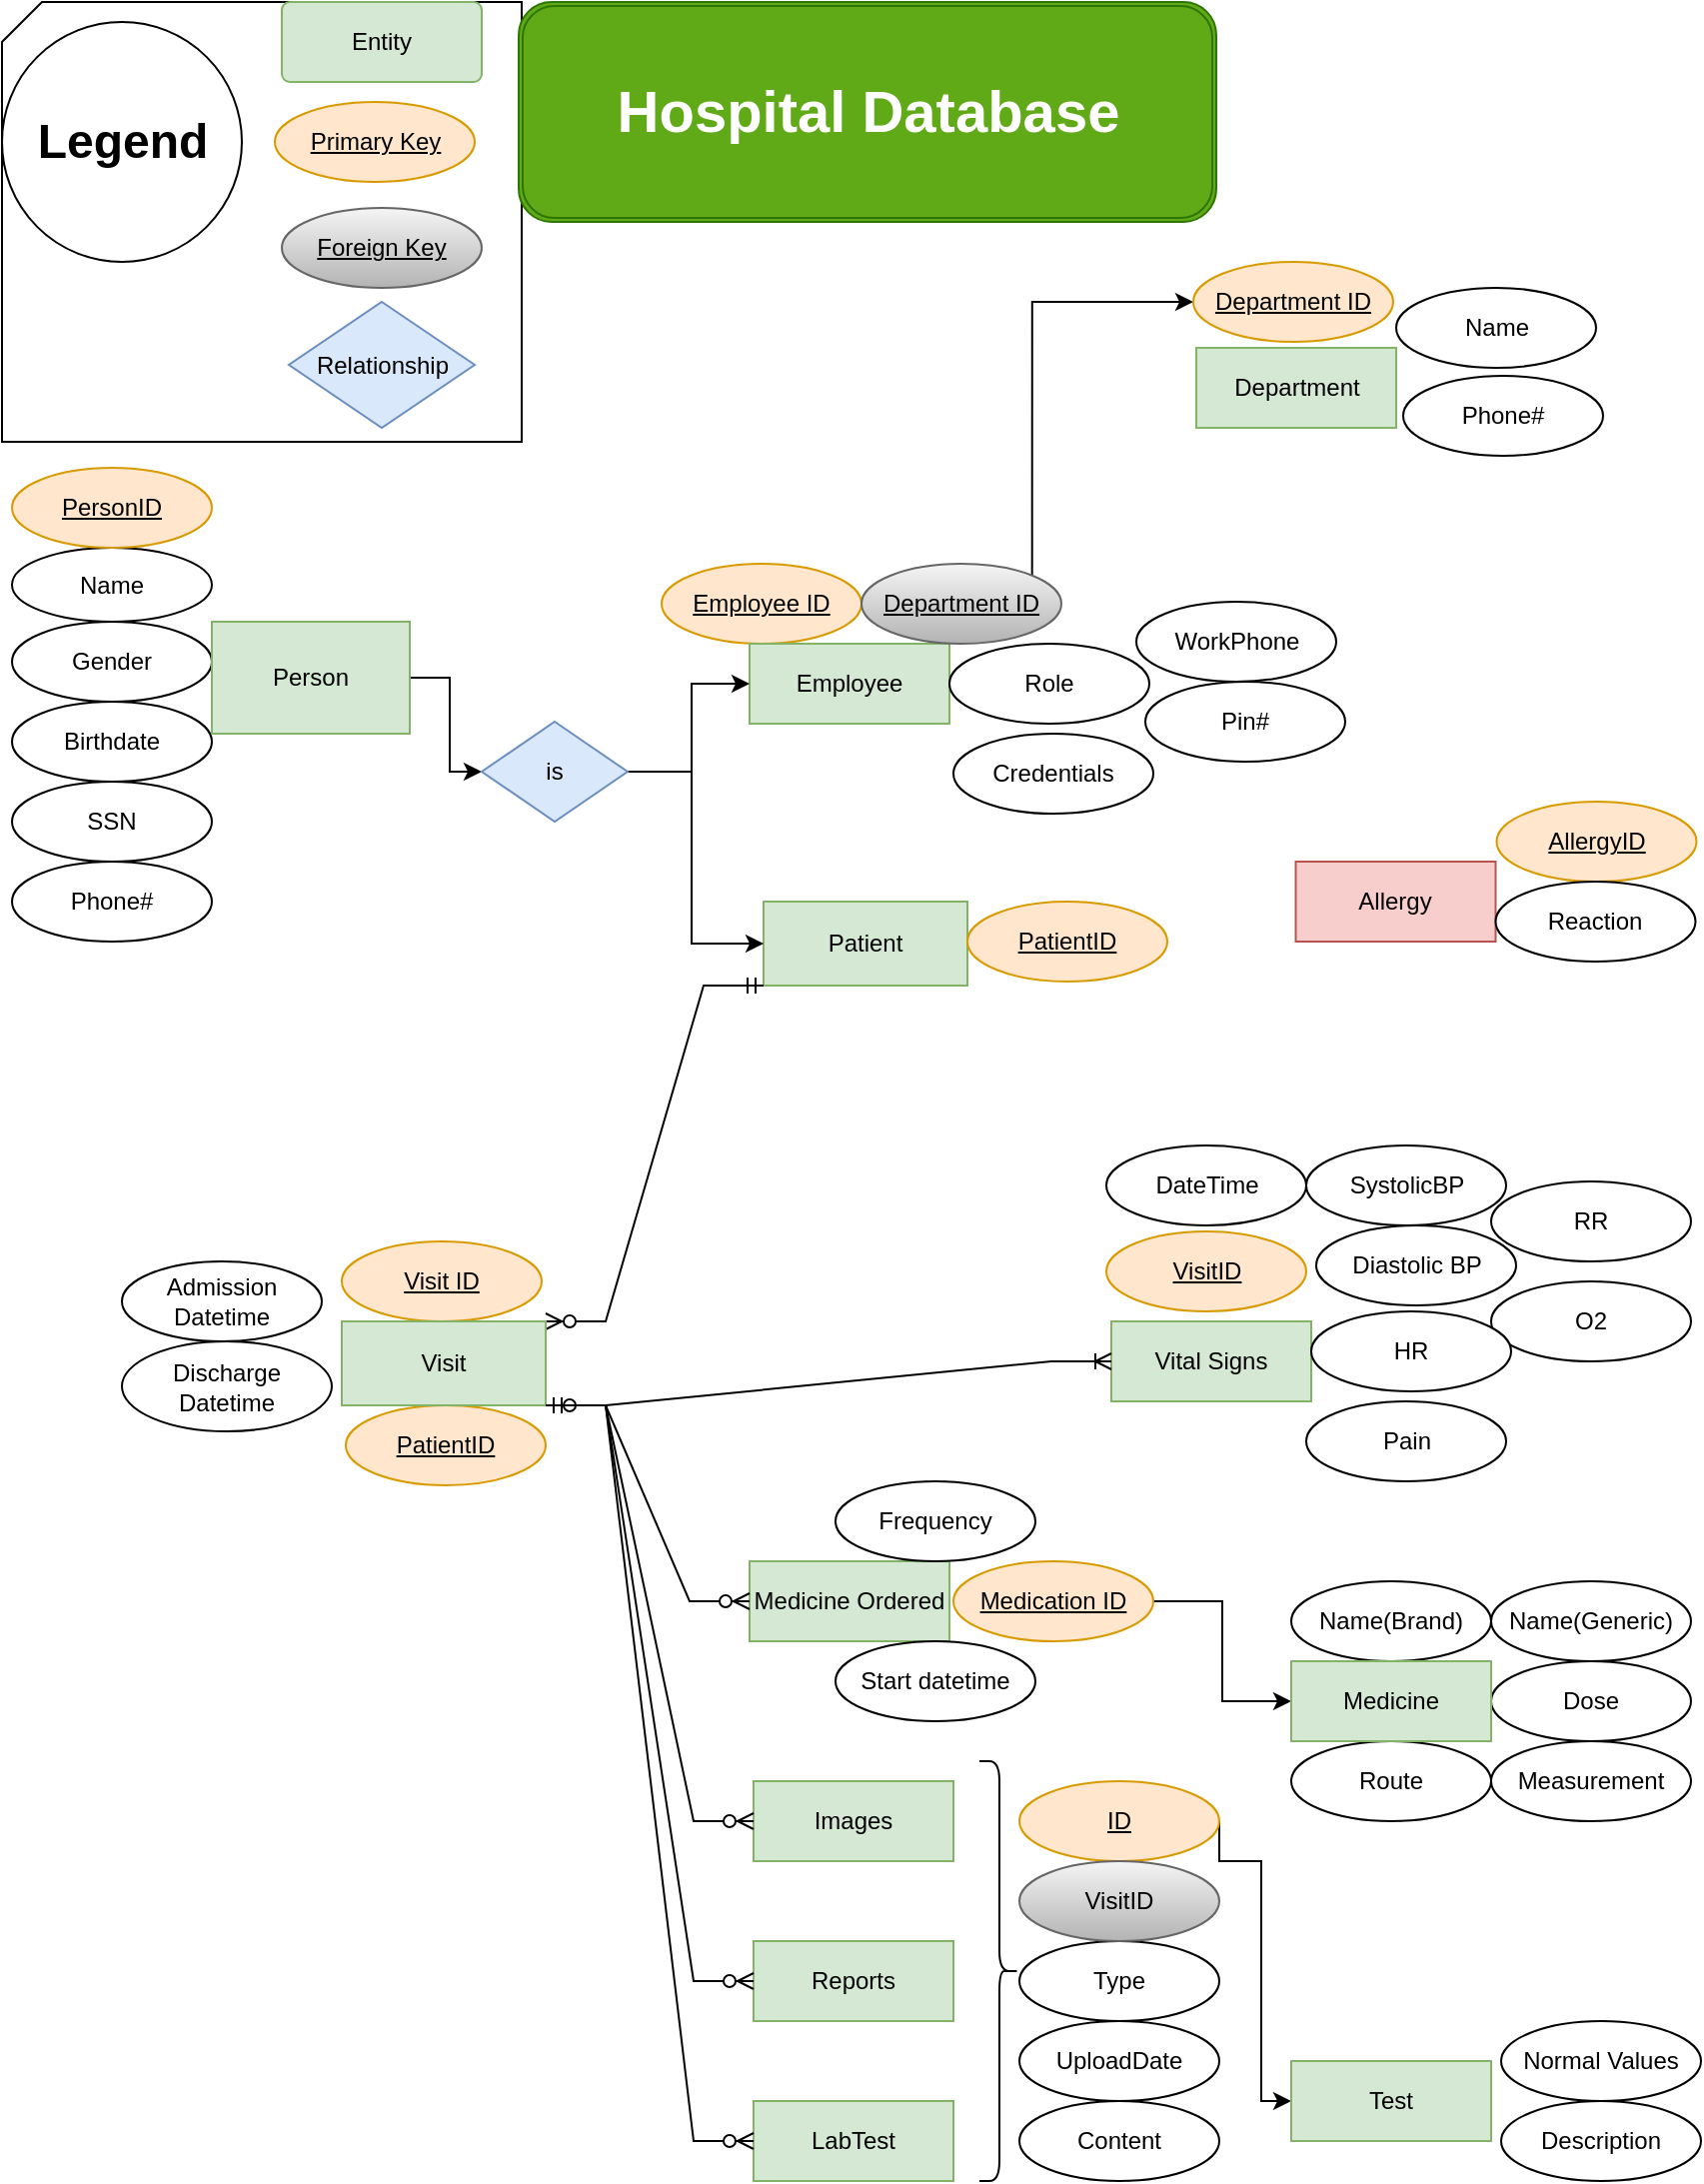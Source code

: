 <mxfile version="24.1.0" type="device">
  <diagram name="Page-1" id="3mf1oYNqNrLiSjZq4NOY">
    <mxGraphModel dx="2478" dy="967" grid="1" gridSize="10" guides="1" tooltips="1" connect="1" arrows="1" fold="1" page="1" pageScale="1" pageWidth="850" pageHeight="1100" math="0" shadow="0">
      <root>
        <mxCell id="0" />
        <mxCell id="1" parent="0" />
        <mxCell id="_B4ZgTSannWzdzuuo0Sc-11" value="" style="verticalLabelPosition=bottom;verticalAlign=top;html=1;shape=card;whiteSpace=wrap;size=20;arcSize=12;" parent="1" vertex="1">
          <mxGeometry x="-850" width="260" height="220" as="geometry" />
        </mxCell>
        <mxCell id="lXu_9EbqTNmBkq21Yog8-1" value="Patient" style="whiteSpace=wrap;html=1;align=center;fillColor=#d5e8d4;strokeColor=#82b366;" parent="1" vertex="1">
          <mxGeometry x="-469" y="450" width="102" height="42" as="geometry" />
        </mxCell>
        <mxCell id="lXu_9EbqTNmBkq21Yog8-2" value="PatientID" style="ellipse;whiteSpace=wrap;html=1;align=center;fontStyle=4;fillColor=#ffe6cc;strokeColor=#d79b00;" parent="1" vertex="1">
          <mxGeometry x="-367" y="450" width="100" height="40" as="geometry" />
        </mxCell>
        <mxCell id="lXu_9EbqTNmBkq21Yog8-4" value="" style="edgeStyle=entityRelationEdgeStyle;fontSize=12;html=1;endArrow=ERzeroToMany;startArrow=ERmandOne;rounded=0;entryX=1;entryY=0;entryDx=0;entryDy=0;exitX=0;exitY=1;exitDx=0;exitDy=0;" parent="1" source="lXu_9EbqTNmBkq21Yog8-1" target="_B4ZgTSannWzdzuuo0Sc-51" edge="1">
          <mxGeometry width="100" height="100" relative="1" as="geometry">
            <mxPoint x="-374" y="480" as="sourcePoint" />
            <mxPoint x="-585" y="669" as="targetPoint" />
          </mxGeometry>
        </mxCell>
        <mxCell id="lXu_9EbqTNmBkq21Yog8-6" value="Medicine Ordered" style="whiteSpace=wrap;html=1;align=center;fillColor=#d5e8d4;strokeColor=#82b366;" parent="1" vertex="1">
          <mxGeometry x="-476" y="780" width="100" height="40" as="geometry" />
        </mxCell>
        <mxCell id="lXu_9EbqTNmBkq21Yog8-7" value="Employee ID" style="ellipse;whiteSpace=wrap;html=1;align=center;fontStyle=4;fillColor=#ffe6cc;strokeColor=#d79b00;" parent="1" vertex="1">
          <mxGeometry x="-520" y="281" width="100" height="40" as="geometry" />
        </mxCell>
        <mxCell id="lXu_9EbqTNmBkq21Yog8-9" value="Department" style="whiteSpace=wrap;html=1;align=center;fillColor=#d5e8d4;strokeColor=#82b366;" parent="1" vertex="1">
          <mxGeometry x="-252.5" y="173" width="100" height="40" as="geometry" />
        </mxCell>
        <mxCell id="lXu_9EbqTNmBkq21Yog8-10" value="Vital Signs" style="whiteSpace=wrap;html=1;align=center;fillColor=#d5e8d4;strokeColor=#82b366;" parent="1" vertex="1">
          <mxGeometry x="-295" y="660" width="100" height="40" as="geometry" />
        </mxCell>
        <mxCell id="lXu_9EbqTNmBkq21Yog8-11" value="O2" style="ellipse;whiteSpace=wrap;html=1;align=center;" parent="1" vertex="1">
          <mxGeometry x="-105" y="640" width="100" height="40" as="geometry" />
        </mxCell>
        <mxCell id="lXu_9EbqTNmBkq21Yog8-12" value="Pain" style="ellipse;whiteSpace=wrap;html=1;align=center;" parent="1" vertex="1">
          <mxGeometry x="-197.5" y="700" width="100" height="40" as="geometry" />
        </mxCell>
        <mxCell id="lXu_9EbqTNmBkq21Yog8-13" value="RR" style="ellipse;whiteSpace=wrap;html=1;align=center;" parent="1" vertex="1">
          <mxGeometry x="-105" y="590" width="100" height="40" as="geometry" />
        </mxCell>
        <mxCell id="lXu_9EbqTNmBkq21Yog8-14" value="HR" style="ellipse;whiteSpace=wrap;html=1;align=center;" parent="1" vertex="1">
          <mxGeometry x="-195" y="655" width="100" height="40" as="geometry" />
        </mxCell>
        <mxCell id="lXu_9EbqTNmBkq21Yog8-15" value="Diastolic BP" style="ellipse;whiteSpace=wrap;html=1;align=center;" parent="1" vertex="1">
          <mxGeometry x="-192.5" y="612" width="100" height="40" as="geometry" />
        </mxCell>
        <mxCell id="lXu_9EbqTNmBkq21Yog8-16" value="SystolicBP" style="ellipse;whiteSpace=wrap;html=1;align=center;" parent="1" vertex="1">
          <mxGeometry x="-197.5" y="572" width="100" height="40" as="geometry" />
        </mxCell>
        <mxCell id="lXu_9EbqTNmBkq21Yog8-17" style="edgeStyle=orthogonalEdgeStyle;rounded=0;orthogonalLoop=1;jettySize=auto;html=1;exitX=1;exitY=0.5;exitDx=0;exitDy=0;entryX=0;entryY=0.5;entryDx=0;entryDy=0;" parent="1" source="lXu_9EbqTNmBkq21Yog8-18" target="_B4ZgTSannWzdzuuo0Sc-54" edge="1">
          <mxGeometry relative="1" as="geometry">
            <mxPoint x="-240" y="800" as="targetPoint" />
          </mxGeometry>
        </mxCell>
        <mxCell id="lXu_9EbqTNmBkq21Yog8-18" value="Medication ID" style="ellipse;whiteSpace=wrap;html=1;align=center;fontStyle=4;fillColor=#ffe6cc;strokeColor=#d79b00;" parent="1" vertex="1">
          <mxGeometry x="-374" y="780" width="100" height="40" as="geometry" />
        </mxCell>
        <mxCell id="lXu_9EbqTNmBkq21Yog8-19" value="Employee" style="whiteSpace=wrap;html=1;align=center;fillColor=#d5e8d4;strokeColor=#82b366;" parent="1" vertex="1">
          <mxGeometry x="-476" y="321" width="100" height="40" as="geometry" />
        </mxCell>
        <mxCell id="lXu_9EbqTNmBkq21Yog8-20" value="Name" style="ellipse;whiteSpace=wrap;html=1;align=center;" parent="1" vertex="1">
          <mxGeometry x="-845" y="273" width="100" height="37" as="geometry" />
        </mxCell>
        <mxCell id="lXu_9EbqTNmBkq21Yog8-21" value="Credentials" style="ellipse;whiteSpace=wrap;html=1;align=center;" parent="1" vertex="1">
          <mxGeometry x="-374" y="366" width="100" height="40" as="geometry" />
        </mxCell>
        <mxCell id="lXu_9EbqTNmBkq21Yog8-22" value="Pin#" style="ellipse;whiteSpace=wrap;html=1;align=center;" parent="1" vertex="1">
          <mxGeometry x="-278" y="340" width="100" height="40" as="geometry" />
        </mxCell>
        <mxCell id="lXu_9EbqTNmBkq21Yog8-23" value="Gender" style="ellipse;whiteSpace=wrap;html=1;align=center;" parent="1" vertex="1">
          <mxGeometry x="-845" y="310" width="100" height="40" as="geometry" />
        </mxCell>
        <mxCell id="lXu_9EbqTNmBkq21Yog8-24" value="Allergy" style="whiteSpace=wrap;html=1;align=center;fillColor=#f8cecc;strokeColor=#b85450;" parent="1" vertex="1">
          <mxGeometry x="-202.75" y="430" width="100" height="40" as="geometry" />
        </mxCell>
        <mxCell id="lXu_9EbqTNmBkq21Yog8-25" value="AllergyID" style="ellipse;whiteSpace=wrap;html=1;align=center;fontStyle=4;fillColor=#ffe6cc;strokeColor=#d79b00;" parent="1" vertex="1">
          <mxGeometry x="-102.25" y="400" width="100" height="40" as="geometry" />
        </mxCell>
        <mxCell id="lXu_9EbqTNmBkq21Yog8-26" value="Reaction" style="ellipse;whiteSpace=wrap;html=1;align=center;" parent="1" vertex="1">
          <mxGeometry x="-102.75" y="440" width="100" height="40" as="geometry" />
        </mxCell>
        <mxCell id="lXu_9EbqTNmBkq21Yog8-27" value="Birthdate" style="ellipse;whiteSpace=wrap;html=1;align=center;" parent="1" vertex="1">
          <mxGeometry x="-845" y="350" width="100" height="40" as="geometry" />
        </mxCell>
        <mxCell id="lXu_9EbqTNmBkq21Yog8-28" value="SSN" style="ellipse;whiteSpace=wrap;html=1;align=center;" parent="1" vertex="1">
          <mxGeometry x="-845" y="390" width="100" height="40" as="geometry" />
        </mxCell>
        <mxCell id="lXu_9EbqTNmBkq21Yog8-31" value="Frequency" style="ellipse;whiteSpace=wrap;html=1;align=center;" parent="1" vertex="1">
          <mxGeometry x="-433" y="740" width="100" height="40" as="geometry" />
        </mxCell>
        <mxCell id="lXu_9EbqTNmBkq21Yog8-32" value="Phone#" style="ellipse;whiteSpace=wrap;html=1;align=center;" parent="1" vertex="1">
          <mxGeometry x="-149" y="187" width="100" height="40" as="geometry" />
        </mxCell>
        <mxCell id="lXu_9EbqTNmBkq21Yog8-33" value="Name" style="ellipse;whiteSpace=wrap;html=1;align=center;" parent="1" vertex="1">
          <mxGeometry x="-152.5" y="143" width="100" height="40" as="geometry" />
        </mxCell>
        <mxCell id="lXu_9EbqTNmBkq21Yog8-34" value="Name(Brand)" style="ellipse;whiteSpace=wrap;html=1;align=center;" parent="1" vertex="1">
          <mxGeometry x="-205" y="790" width="100" height="40" as="geometry" />
        </mxCell>
        <mxCell id="lXu_9EbqTNmBkq21Yog8-35" value="Route" style="ellipse;whiteSpace=wrap;html=1;align=center;" parent="1" vertex="1">
          <mxGeometry x="-205" y="870" width="100" height="40" as="geometry" />
        </mxCell>
        <mxCell id="lXu_9EbqTNmBkq21Yog8-36" value="Dose" style="ellipse;whiteSpace=wrap;html=1;align=center;" parent="1" vertex="1">
          <mxGeometry x="-105" y="830" width="100" height="40" as="geometry" />
        </mxCell>
        <mxCell id="lXu_9EbqTNmBkq21Yog8-37" value="Name(Generic)" style="ellipse;whiteSpace=wrap;html=1;align=center;" parent="1" vertex="1">
          <mxGeometry x="-105" y="790" width="100" height="40" as="geometry" />
        </mxCell>
        <mxCell id="lXu_9EbqTNmBkq21Yog8-38" value="Role" style="ellipse;whiteSpace=wrap;html=1;align=center;" parent="1" vertex="1">
          <mxGeometry x="-376" y="321" width="100" height="40" as="geometry" />
        </mxCell>
        <mxCell id="lXu_9EbqTNmBkq21Yog8-41" value="Description" style="ellipse;whiteSpace=wrap;html=1;align=center;" parent="1" vertex="1">
          <mxGeometry x="-100" y="1050" width="100" height="40" as="geometry" />
        </mxCell>
        <mxCell id="lXu_9EbqTNmBkq21Yog8-43" value="Normal Values" style="ellipse;whiteSpace=wrap;html=1;align=center;" parent="1" vertex="1">
          <mxGeometry x="-100" y="1010" width="100" height="40" as="geometry" />
        </mxCell>
        <mxCell id="_B4ZgTSannWzdzuuo0Sc-19" style="edgeStyle=orthogonalEdgeStyle;rounded=0;orthogonalLoop=1;jettySize=auto;html=1;exitX=1;exitY=0;exitDx=0;exitDy=0;entryX=0;entryY=0.5;entryDx=0;entryDy=0;" parent="1" source="lXu_9EbqTNmBkq21Yog8-44" target="lXu_9EbqTNmBkq21Yog8-52" edge="1">
          <mxGeometry relative="1" as="geometry">
            <Array as="points">
              <mxPoint x="-335" y="150" />
            </Array>
          </mxGeometry>
        </mxCell>
        <mxCell id="lXu_9EbqTNmBkq21Yog8-44" value="Department ID" style="ellipse;whiteSpace=wrap;html=1;align=center;fontStyle=4;fillColor=#f5f5f5;strokeColor=#666666;gradientColor=#b3b3b3;" parent="1" vertex="1">
          <mxGeometry x="-420" y="281" width="100" height="40" as="geometry" />
        </mxCell>
        <mxCell id="lXu_9EbqTNmBkq21Yog8-66" style="edgeStyle=orthogonalEdgeStyle;rounded=0;orthogonalLoop=1;jettySize=auto;html=1;exitX=1;exitY=0.5;exitDx=0;exitDy=0;entryX=0;entryY=0.5;entryDx=0;entryDy=0;" parent="1" source="lXu_9EbqTNmBkq21Yog8-46" target="lXu_9EbqTNmBkq21Yog8-48" edge="1">
          <mxGeometry relative="1" as="geometry" />
        </mxCell>
        <mxCell id="lXu_9EbqTNmBkq21Yog8-46" value="Person" style="whiteSpace=wrap;html=1;align=center;fillColor=#d5e8d4;strokeColor=#82b366;" parent="1" vertex="1">
          <mxGeometry x="-745" y="310" width="99" height="56" as="geometry" />
        </mxCell>
        <mxCell id="lXu_9EbqTNmBkq21Yog8-68" style="edgeStyle=orthogonalEdgeStyle;rounded=0;orthogonalLoop=1;jettySize=auto;html=1;entryX=0;entryY=0.5;entryDx=0;entryDy=0;" parent="1" source="lXu_9EbqTNmBkq21Yog8-48" target="lXu_9EbqTNmBkq21Yog8-19" edge="1">
          <mxGeometry relative="1" as="geometry">
            <Array as="points">
              <mxPoint x="-505" y="385" />
              <mxPoint x="-505" y="341" />
            </Array>
          </mxGeometry>
        </mxCell>
        <mxCell id="lXu_9EbqTNmBkq21Yog8-69" style="edgeStyle=orthogonalEdgeStyle;rounded=0;orthogonalLoop=1;jettySize=auto;html=1;entryX=0;entryY=0.5;entryDx=0;entryDy=0;" parent="1" source="lXu_9EbqTNmBkq21Yog8-48" target="lXu_9EbqTNmBkq21Yog8-1" edge="1">
          <mxGeometry relative="1" as="geometry">
            <mxPoint x="-505" y="550" as="targetPoint" />
            <Array as="points">
              <mxPoint x="-505" y="385" />
              <mxPoint x="-505" y="471" />
            </Array>
          </mxGeometry>
        </mxCell>
        <mxCell id="lXu_9EbqTNmBkq21Yog8-48" value="is" style="shape=rhombus;perimeter=rhombusPerimeter;whiteSpace=wrap;html=1;align=center;fillColor=#dae8fc;strokeColor=#6c8ebf;" parent="1" vertex="1">
          <mxGeometry x="-610" y="360" width="73" height="50" as="geometry" />
        </mxCell>
        <mxCell id="lXu_9EbqTNmBkq21Yog8-51" value="LabTest" style="whiteSpace=wrap;html=1;align=center;fillColor=#d5e8d4;strokeColor=#82b366;" parent="1" vertex="1">
          <mxGeometry x="-474" y="1050" width="100" height="40" as="geometry" />
        </mxCell>
        <mxCell id="lXu_9EbqTNmBkq21Yog8-52" value="Department ID" style="ellipse;whiteSpace=wrap;html=1;align=center;fontStyle=4;fillColor=#ffe6cc;strokeColor=#d79b00;" parent="1" vertex="1">
          <mxGeometry x="-254" y="130" width="100" height="40" as="geometry" />
        </mxCell>
        <mxCell id="lXu_9EbqTNmBkq21Yog8-53" value="Admission Datetime" style="ellipse;whiteSpace=wrap;html=1;align=center;" parent="1" vertex="1">
          <mxGeometry x="-790" y="630" width="100" height="40" as="geometry" />
        </mxCell>
        <mxCell id="lXu_9EbqTNmBkq21Yog8-54" value="Discharge Datetime" style="ellipse;whiteSpace=wrap;html=1;align=center;" parent="1" vertex="1">
          <mxGeometry x="-790" y="670" width="105" height="45" as="geometry" />
        </mxCell>
        <mxCell id="lXu_9EbqTNmBkq21Yog8-55" value="Visit ID" style="ellipse;whiteSpace=wrap;html=1;align=center;fontStyle=4;fillColor=#ffe6cc;strokeColor=#d79b00;" parent="1" vertex="1">
          <mxGeometry x="-680" y="620" width="100" height="40" as="geometry" />
        </mxCell>
        <mxCell id="lXu_9EbqTNmBkq21Yog8-56" value="" style="edgeStyle=entityRelationEdgeStyle;fontSize=12;html=1;endArrow=ERoneToMany;startArrow=ERzeroToOne;rounded=0;exitX=1;exitY=1;exitDx=0;exitDy=0;entryX=0;entryY=0.5;entryDx=0;entryDy=0;" parent="1" source="_B4ZgTSannWzdzuuo0Sc-51" target="lXu_9EbqTNmBkq21Yog8-10" edge="1">
          <mxGeometry width="100" height="100" relative="1" as="geometry">
            <mxPoint x="-655" y="720" as="sourcePoint" />
            <mxPoint x="-371" y="1259" as="targetPoint" />
          </mxGeometry>
        </mxCell>
        <mxCell id="lXu_9EbqTNmBkq21Yog8-57" value="" style="edgeStyle=entityRelationEdgeStyle;fontSize=12;html=1;endArrow=ERzeroToMany;startArrow=ERmandOne;rounded=0;exitX=1;exitY=1;exitDx=0;exitDy=0;entryX=0;entryY=0.5;entryDx=0;entryDy=0;" parent="1" source="_B4ZgTSannWzdzuuo0Sc-51" target="lXu_9EbqTNmBkq21Yog8-6" edge="1">
          <mxGeometry width="100" height="100" relative="1" as="geometry">
            <mxPoint x="-655" y="720" as="sourcePoint" />
            <mxPoint x="-371" y="1259" as="targetPoint" />
            <Array as="points">
              <mxPoint x="-647" y="1310" />
            </Array>
          </mxGeometry>
        </mxCell>
        <mxCell id="lXu_9EbqTNmBkq21Yog8-59" value="Images" style="whiteSpace=wrap;html=1;align=center;fillColor=#d5e8d4;strokeColor=#82b366;" parent="1" vertex="1">
          <mxGeometry x="-474" y="890" width="100" height="40" as="geometry" />
        </mxCell>
        <mxCell id="lXu_9EbqTNmBkq21Yog8-60" value="Reports" style="whiteSpace=wrap;html=1;align=center;fillColor=#d5e8d4;strokeColor=#82b366;" parent="1" vertex="1">
          <mxGeometry x="-474" y="970" width="100" height="40" as="geometry" />
        </mxCell>
        <mxCell id="lXu_9EbqTNmBkq21Yog8-72" value="DateTime" style="ellipse;whiteSpace=wrap;html=1;align=center;" parent="1" vertex="1">
          <mxGeometry x="-297.5" y="572" width="100" height="40" as="geometry" />
        </mxCell>
        <mxCell id="DaxGYN8J9b3B02h8rSqA-1" value="Phone#" style="ellipse;whiteSpace=wrap;html=1;align=center;" parent="1" vertex="1">
          <mxGeometry x="-845" y="430" width="100" height="40" as="geometry" />
        </mxCell>
        <mxCell id="_B4ZgTSannWzdzuuo0Sc-4" value="VisitID" style="ellipse;whiteSpace=wrap;html=1;align=center;fontStyle=4;fillColor=#ffe6cc;strokeColor=#d79b00;" parent="1" vertex="1">
          <mxGeometry x="-297.5" y="615" width="100" height="40" as="geometry" />
        </mxCell>
        <mxCell id="_B4ZgTSannWzdzuuo0Sc-6" value="Entity" style="rounded=1;arcSize=10;whiteSpace=wrap;html=1;align=center;fillColor=#d5e8d4;strokeColor=#82b366;" parent="1" vertex="1">
          <mxGeometry x="-710" width="100" height="40" as="geometry" />
        </mxCell>
        <mxCell id="_B4ZgTSannWzdzuuo0Sc-8" value="Primary Key" style="ellipse;whiteSpace=wrap;html=1;align=center;fontStyle=4;fillColor=#ffe6cc;strokeColor=#d79b00;" parent="1" vertex="1">
          <mxGeometry x="-713.5" y="50" width="100" height="40" as="geometry" />
        </mxCell>
        <mxCell id="_B4ZgTSannWzdzuuo0Sc-16" value="Relationship" style="shape=rhombus;perimeter=rhombusPerimeter;whiteSpace=wrap;html=1;align=center;fillColor=#dae8fc;strokeColor=#6c8ebf;" parent="1" vertex="1">
          <mxGeometry x="-706.5" y="150" width="93" height="63" as="geometry" />
        </mxCell>
        <mxCell id="_B4ZgTSannWzdzuuo0Sc-9" value="Foreign Key" style="ellipse;whiteSpace=wrap;html=1;align=center;fontStyle=4;fillColor=#f5f5f5;gradientColor=#b3b3b3;strokeColor=#666666;" parent="1" vertex="1">
          <mxGeometry x="-710" y="103" width="100" height="40" as="geometry" />
        </mxCell>
        <mxCell id="_B4ZgTSannWzdzuuo0Sc-12" value="" style="verticalLabelPosition=bottom;verticalAlign=top;html=1;shape=mxgraph.flowchart.on-page_reference;" parent="1" vertex="1">
          <mxGeometry x="-850" y="10" width="120" height="120" as="geometry" />
        </mxCell>
        <mxCell id="_B4ZgTSannWzdzuuo0Sc-13" value="Legend" style="text;strokeColor=none;fillColor=none;html=1;fontSize=24;fontStyle=1;verticalAlign=middle;align=center;" parent="1" vertex="1">
          <mxGeometry x="-840" y="50" width="100" height="40" as="geometry" />
        </mxCell>
        <mxCell id="_B4ZgTSannWzdzuuo0Sc-18" value="&lt;font style=&quot;font-size: 29px;&quot;&gt;&lt;b&gt;Hospital Database&lt;/b&gt;&lt;/font&gt;" style="shape=ext;double=1;rounded=1;whiteSpace=wrap;html=1;fillColor=#60a917;strokeColor=#2D7600;fontColor=#ffffff;" parent="1" vertex="1">
          <mxGeometry x="-591.5" width="349" height="110" as="geometry" />
        </mxCell>
        <mxCell id="_B4ZgTSannWzdzuuo0Sc-21" value="PatientID" style="ellipse;whiteSpace=wrap;html=1;align=center;fontStyle=4;fillColor=#ffe6cc;strokeColor=#d79b00;" parent="1" vertex="1">
          <mxGeometry x="-678" y="702" width="100" height="40" as="geometry" />
        </mxCell>
        <mxCell id="_B4ZgTSannWzdzuuo0Sc-23" value="Start datetime" style="ellipse;whiteSpace=wrap;html=1;align=center;" parent="1" vertex="1">
          <mxGeometry x="-433" y="820" width="100" height="40" as="geometry" />
        </mxCell>
        <mxCell id="_B4ZgTSannWzdzuuo0Sc-26" value="WorkPhone" style="ellipse;whiteSpace=wrap;html=1;align=center;" parent="1" vertex="1">
          <mxGeometry x="-282.5" y="300" width="100" height="40" as="geometry" />
        </mxCell>
        <mxCell id="_B4ZgTSannWzdzuuo0Sc-43" value="" style="shape=curlyBracket;whiteSpace=wrap;html=1;rounded=1;flipH=1;labelPosition=right;verticalLabelPosition=middle;align=left;verticalAlign=middle;" parent="1" vertex="1">
          <mxGeometry x="-361" y="880" width="20" height="210" as="geometry" />
        </mxCell>
        <mxCell id="_B4ZgTSannWzdzuuo0Sc-62" style="edgeStyle=orthogonalEdgeStyle;rounded=0;orthogonalLoop=1;jettySize=auto;html=1;exitX=1;exitY=0.5;exitDx=0;exitDy=0;entryX=0;entryY=0.5;entryDx=0;entryDy=0;" parent="1" source="_B4ZgTSannWzdzuuo0Sc-44" target="_B4ZgTSannWzdzuuo0Sc-63" edge="1">
          <mxGeometry relative="1" as="geometry">
            <mxPoint x="-160" y="1020" as="targetPoint" />
            <Array as="points">
              <mxPoint x="-241" y="930" />
              <mxPoint x="-220" y="930" />
              <mxPoint x="-220" y="1050" />
            </Array>
          </mxGeometry>
        </mxCell>
        <mxCell id="_B4ZgTSannWzdzuuo0Sc-44" value="ID" style="ellipse;whiteSpace=wrap;html=1;align=center;fontStyle=4;fillColor=#ffe6cc;strokeColor=#d79b00;" parent="1" vertex="1">
          <mxGeometry x="-341" y="890" width="100" height="40" as="geometry" />
        </mxCell>
        <mxCell id="_B4ZgTSannWzdzuuo0Sc-45" value="Type" style="ellipse;whiteSpace=wrap;html=1;align=center;" parent="1" vertex="1">
          <mxGeometry x="-341" y="970" width="100" height="40" as="geometry" />
        </mxCell>
        <mxCell id="_B4ZgTSannWzdzuuo0Sc-46" value="UploadDate" style="ellipse;whiteSpace=wrap;html=1;align=center;" parent="1" vertex="1">
          <mxGeometry x="-341" y="1010" width="100" height="40" as="geometry" />
        </mxCell>
        <mxCell id="_B4ZgTSannWzdzuuo0Sc-47" value="VisitID" style="ellipse;whiteSpace=wrap;html=1;align=center;fillColor=#f5f5f5;gradientColor=#b3b3b3;strokeColor=#666666;" parent="1" vertex="1">
          <mxGeometry x="-341" y="930" width="100" height="40" as="geometry" />
        </mxCell>
        <mxCell id="_B4ZgTSannWzdzuuo0Sc-48" value="Content" style="ellipse;whiteSpace=wrap;html=1;align=center;" parent="1" vertex="1">
          <mxGeometry x="-341" y="1050" width="100" height="40" as="geometry" />
        </mxCell>
        <mxCell id="_B4ZgTSannWzdzuuo0Sc-50" value="PersonID" style="ellipse;whiteSpace=wrap;html=1;align=center;fontStyle=4;fillColor=#ffe6cc;strokeColor=#d79b00;" parent="1" vertex="1">
          <mxGeometry x="-845" y="233" width="100" height="40" as="geometry" />
        </mxCell>
        <mxCell id="_B4ZgTSannWzdzuuo0Sc-51" value="Visit" style="whiteSpace=wrap;html=1;align=center;fillColor=#d5e8d4;strokeColor=#82b366;" parent="1" vertex="1">
          <mxGeometry x="-680" y="660" width="102" height="42" as="geometry" />
        </mxCell>
        <mxCell id="_B4ZgTSannWzdzuuo0Sc-54" value="Medicine" style="whiteSpace=wrap;html=1;align=center;fillColor=#d5e8d4;strokeColor=#82b366;" parent="1" vertex="1">
          <mxGeometry x="-205" y="830" width="100" height="40" as="geometry" />
        </mxCell>
        <mxCell id="_B4ZgTSannWzdzuuo0Sc-56" value="Measurement" style="ellipse;whiteSpace=wrap;html=1;align=center;" parent="1" vertex="1">
          <mxGeometry x="-105" y="870" width="100" height="40" as="geometry" />
        </mxCell>
        <mxCell id="_B4ZgTSannWzdzuuo0Sc-57" value="" style="edgeStyle=entityRelationEdgeStyle;fontSize=12;html=1;endArrow=ERzeroToMany;startArrow=ERmandOne;rounded=0;exitX=1;exitY=1;exitDx=0;exitDy=0;entryX=0;entryY=0.5;entryDx=0;entryDy=0;" parent="1" source="_B4ZgTSannWzdzuuo0Sc-51" target="lXu_9EbqTNmBkq21Yog8-59" edge="1">
          <mxGeometry width="100" height="100" relative="1" as="geometry">
            <mxPoint x="-568" y="712" as="sourcePoint" />
            <mxPoint x="-466" y="810" as="targetPoint" />
            <Array as="points">
              <mxPoint x="-637" y="1320" />
            </Array>
          </mxGeometry>
        </mxCell>
        <mxCell id="_B4ZgTSannWzdzuuo0Sc-58" value="" style="edgeStyle=entityRelationEdgeStyle;fontSize=12;html=1;endArrow=ERzeroToMany;startArrow=ERmandOne;rounded=0;exitX=1;exitY=1;exitDx=0;exitDy=0;entryX=0;entryY=0.5;entryDx=0;entryDy=0;" parent="1" source="_B4ZgTSannWzdzuuo0Sc-51" target="lXu_9EbqTNmBkq21Yog8-60" edge="1">
          <mxGeometry width="100" height="100" relative="1" as="geometry">
            <mxPoint x="-568" y="712" as="sourcePoint" />
            <mxPoint x="-423" y="980" as="targetPoint" />
            <Array as="points">
              <mxPoint x="-627" y="1330" />
            </Array>
          </mxGeometry>
        </mxCell>
        <mxCell id="_B4ZgTSannWzdzuuo0Sc-59" value="" style="edgeStyle=entityRelationEdgeStyle;fontSize=12;html=1;endArrow=ERzeroToMany;startArrow=ERmandOne;rounded=0;exitX=1;exitY=1;exitDx=0;exitDy=0;entryX=0;entryY=0.5;entryDx=0;entryDy=0;" parent="1" source="_B4ZgTSannWzdzuuo0Sc-51" target="lXu_9EbqTNmBkq21Yog8-51" edge="1">
          <mxGeometry width="100" height="100" relative="1" as="geometry">
            <mxPoint x="-558" y="722" as="sourcePoint" />
            <mxPoint x="-413" y="990" as="targetPoint" />
            <Array as="points">
              <mxPoint x="-617" y="1340" />
            </Array>
          </mxGeometry>
        </mxCell>
        <mxCell id="_B4ZgTSannWzdzuuo0Sc-63" value="Test" style="whiteSpace=wrap;html=1;align=center;fillColor=#d5e8d4;strokeColor=#82b366;" parent="1" vertex="1">
          <mxGeometry x="-205" y="1030" width="100" height="40" as="geometry" />
        </mxCell>
      </root>
    </mxGraphModel>
  </diagram>
</mxfile>
